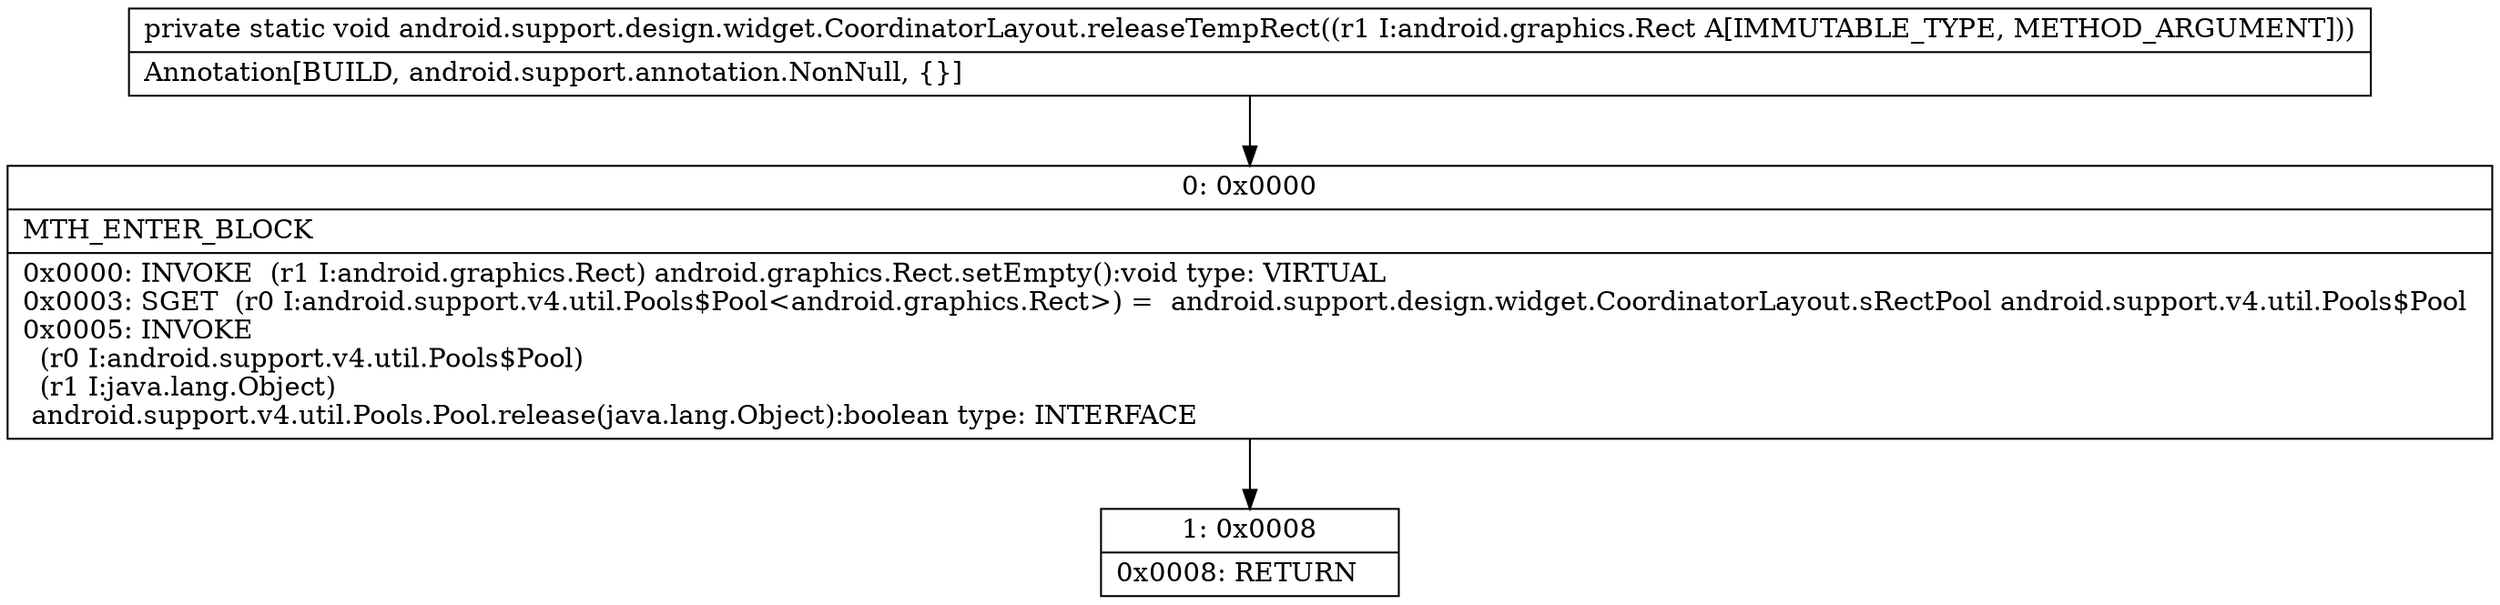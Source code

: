 digraph "CFG forandroid.support.design.widget.CoordinatorLayout.releaseTempRect(Landroid\/graphics\/Rect;)V" {
Node_0 [shape=record,label="{0\:\ 0x0000|MTH_ENTER_BLOCK\l|0x0000: INVOKE  (r1 I:android.graphics.Rect) android.graphics.Rect.setEmpty():void type: VIRTUAL \l0x0003: SGET  (r0 I:android.support.v4.util.Pools$Pool\<android.graphics.Rect\>) =  android.support.design.widget.CoordinatorLayout.sRectPool android.support.v4.util.Pools$Pool \l0x0005: INVOKE  \l  (r0 I:android.support.v4.util.Pools$Pool)\l  (r1 I:java.lang.Object)\l android.support.v4.util.Pools.Pool.release(java.lang.Object):boolean type: INTERFACE \l}"];
Node_1 [shape=record,label="{1\:\ 0x0008|0x0008: RETURN   \l}"];
MethodNode[shape=record,label="{private static void android.support.design.widget.CoordinatorLayout.releaseTempRect((r1 I:android.graphics.Rect A[IMMUTABLE_TYPE, METHOD_ARGUMENT]))  | Annotation[BUILD, android.support.annotation.NonNull, \{\}]\l}"];
MethodNode -> Node_0;
Node_0 -> Node_1;
}

